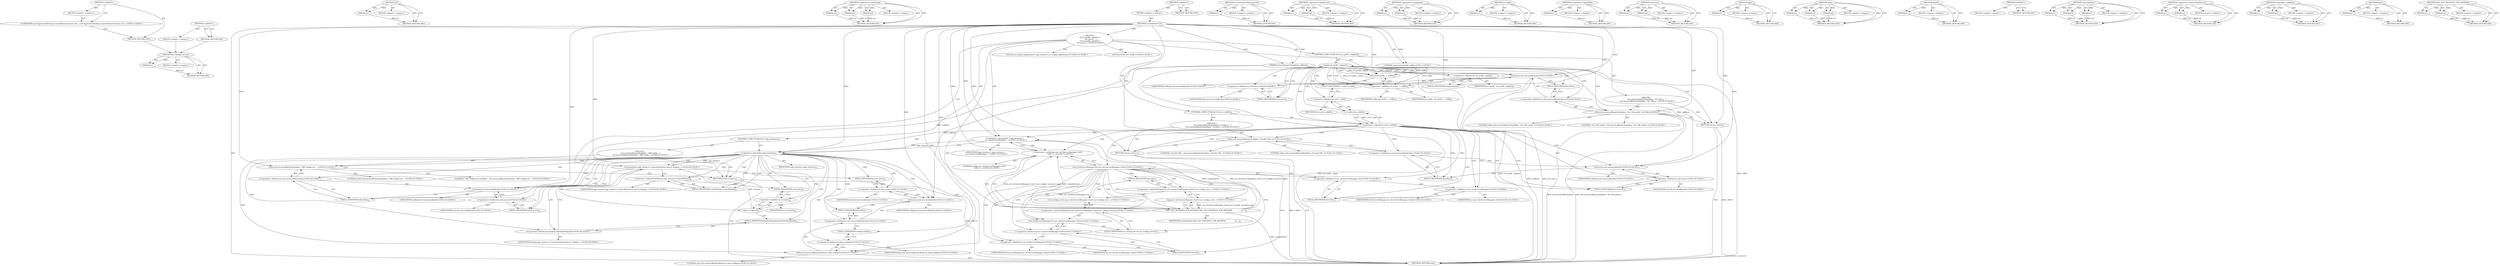 digraph "&lt;global&gt;" {
vulnerable_218 [label=<(METHOD,arc_bridge_service)>];
vulnerable_219 [label=<(PARAM,p1)>];
vulnerable_220 [label=<(BLOCK,&lt;empty&gt;,&lt;empty&gt;)>];
vulnerable_221 [label=<(METHOD_RETURN,ANY)>];
vulnerable_172 [label=<(METHOD,url)>];
vulnerable_173 [label=<(PARAM,p1)>];
vulnerable_174 [label=<(BLOCK,&lt;empty&gt;,&lt;empty&gt;)>];
vulnerable_175 [label=<(METHOD_RETURN,ANY)>];
vulnerable_194 [label=<(METHOD,&lt;operator&gt;.conditional)>];
vulnerable_195 [label=<(PARAM,p1)>];
vulnerable_196 [label=<(PARAM,p2)>];
vulnerable_197 [label=<(PARAM,p3)>];
vulnerable_198 [label=<(BLOCK,&lt;empty&gt;,&lt;empty&gt;)>];
vulnerable_199 [label=<(METHOD_RETURN,ANY)>];
vulnerable_6 [label=<(METHOD,&lt;global&gt;)<SUB>1</SUB>>];
vulnerable_7 [label=<(BLOCK,&lt;empty&gt;,&lt;empty&gt;)<SUB>1</SUB>>];
vulnerable_8 [label=<(METHOD,LaunchHomeUrl)<SUB>1</SUB>>];
vulnerable_9 [label="<(PARAM,const std::string&amp; suffix)<SUB>1</SUB>>"];
vulnerable_10 [label=<(PARAM,LaunchHomeUrlCallback callback)<SUB>2</SUB>>];
vulnerable_11 [label="<(BLOCK,{
   if (url_prefix_.empty()) {
     std::move(...,{
   if (url_prefix_.empty()) {
     std::move(...)<SUB>2</SUB>>"];
vulnerable_12 [label=<(CONTROL_STRUCTURE,IF,if (url_prefix_.empty()))<SUB>3</SUB>>];
vulnerable_13 [label=<(empty,url_prefix_.empty())<SUB>3</SUB>>];
vulnerable_14 [label=<(&lt;operator&gt;.fieldAccess,url_prefix_.empty)<SUB>3</SUB>>];
vulnerable_15 [label=<(IDENTIFIER,url_prefix_,url_prefix_.empty())<SUB>3</SUB>>];
vulnerable_16 [label=<(FIELD_IDENTIFIER,empty,empty)<SUB>3</SUB>>];
vulnerable_17 [label="<(BLOCK,{
     std::move(callback).Run(false, &quot;No URL p...,{
     std::move(callback).Run(false, &quot;No URL p...)<SUB>3</SUB>>"];
vulnerable_18 [label="<(Run,std::move(callback).Run(false, &quot;No URL prefix.&quot;))<SUB>4</SUB>>"];
vulnerable_19 [label="<(&lt;operator&gt;.fieldAccess,std::move(callback).Run)<SUB>4</SUB>>"];
vulnerable_20 [label="<(std.move,std::move(callback))<SUB>4</SUB>>"];
vulnerable_21 [label="<(&lt;operator&gt;.fieldAccess,std::move)<SUB>4</SUB>>"];
vulnerable_22 [label="<(IDENTIFIER,std,std::move(callback))<SUB>4</SUB>>"];
vulnerable_23 [label=<(FIELD_IDENTIFIER,move,move)<SUB>4</SUB>>];
vulnerable_24 [label="<(IDENTIFIER,callback,std::move(callback))<SUB>4</SUB>>"];
vulnerable_25 [label=<(FIELD_IDENTIFIER,Run,Run)<SUB>4</SUB>>];
vulnerable_26 [label="<(LITERAL,false,std::move(callback).Run(false, &quot;No URL prefix.&quot;))<SUB>4</SUB>>"];
vulnerable_27 [label="<(LITERAL,&quot;No URL prefix.&quot;,std::move(callback).Run(false, &quot;No URL prefix.&quot;))<SUB>4</SUB>>"];
vulnerable_28 [label=<(RETURN,return;,return;)<SUB>5</SUB>>];
vulnerable_29 [label="<(LOCAL,GURL url: GURL)<SUB>8</SUB>>"];
vulnerable_30 [label=<(url,url(url_prefix_ + suffix))<SUB>8</SUB>>];
vulnerable_31 [label=<(&lt;operator&gt;.addition,url_prefix_ + suffix)<SUB>8</SUB>>];
vulnerable_32 [label=<(IDENTIFIER,url_prefix_,url_prefix_ + suffix)<SUB>8</SUB>>];
vulnerable_33 [label=<(IDENTIFIER,suffix,url_prefix_ + suffix)<SUB>8</SUB>>];
vulnerable_34 [label=<(CONTROL_STRUCTURE,IF,if (!url.is_valid()))<SUB>9</SUB>>];
vulnerable_35 [label=<(&lt;operator&gt;.logicalNot,!url.is_valid())<SUB>9</SUB>>];
vulnerable_36 [label=<(is_valid,url.is_valid())<SUB>9</SUB>>];
vulnerable_37 [label=<(&lt;operator&gt;.fieldAccess,url.is_valid)<SUB>9</SUB>>];
vulnerable_38 [label=<(IDENTIFIER,url,url.is_valid())<SUB>9</SUB>>];
vulnerable_39 [label=<(FIELD_IDENTIFIER,is_valid,is_valid)<SUB>9</SUB>>];
vulnerable_40 [label="<(BLOCK,{
    std::move(callback).Run(false, &quot;Invalid U...,{
    std::move(callback).Run(false, &quot;Invalid U...)<SUB>9</SUB>>"];
vulnerable_41 [label="<(Run,std::move(callback).Run(false, &quot;Invalid URL.&quot;))<SUB>10</SUB>>"];
vulnerable_42 [label="<(&lt;operator&gt;.fieldAccess,std::move(callback).Run)<SUB>10</SUB>>"];
vulnerable_43 [label="<(std.move,std::move(callback))<SUB>10</SUB>>"];
vulnerable_44 [label="<(&lt;operator&gt;.fieldAccess,std::move)<SUB>10</SUB>>"];
vulnerable_45 [label="<(IDENTIFIER,std,std::move(callback))<SUB>10</SUB>>"];
vulnerable_46 [label=<(FIELD_IDENTIFIER,move,move)<SUB>10</SUB>>];
vulnerable_47 [label="<(IDENTIFIER,callback,std::move(callback))<SUB>10</SUB>>"];
vulnerable_48 [label=<(FIELD_IDENTIFIER,Run,Run)<SUB>10</SUB>>];
vulnerable_49 [label="<(LITERAL,false,std::move(callback).Run(false, &quot;Invalid URL.&quot;))<SUB>10</SUB>>"];
vulnerable_50 [label="<(LITERAL,&quot;Invalid URL.&quot;,std::move(callback).Run(false, &quot;Invalid URL.&quot;))<SUB>10</SUB>>"];
vulnerable_51 [label=<(RETURN,return;,return;)<SUB>11</SUB>>];
vulnerable_52 [label="<(LOCAL,arc.mojom.AppInstance* app_instance: arc.mojom.AppInstance*)<SUB>14</SUB>>"];
vulnerable_53 [label="<(&lt;operator&gt;.assignment,* app_instance =
      arc::ArcServiceManager::...)<SUB>14</SUB>>"];
vulnerable_54 [label="<(IDENTIFIER,app_instance,* app_instance =
      arc::ArcServiceManager::...)<SUB>14</SUB>>"];
vulnerable_55 [label="<(&lt;operator&gt;.conditional,arc::ArcServiceManager::Get()
          ? ARC_G...)<SUB>15</SUB>>"];
vulnerable_56 [label="<(arc.ArcServiceManager.Get,arc::ArcServiceManager::Get())<SUB>15</SUB>>"];
vulnerable_57 [label="<(&lt;operator&gt;.fieldAccess,arc::ArcServiceManager::Get)<SUB>15</SUB>>"];
vulnerable_58 [label="<(&lt;operator&gt;.fieldAccess,arc::ArcServiceManager)<SUB>15</SUB>>"];
vulnerable_59 [label="<(IDENTIFIER,arc,arc::ArcServiceManager::Get())<SUB>15</SUB>>"];
vulnerable_60 [label="<(IDENTIFIER,ArcServiceManager,arc::ArcServiceManager::Get())<SUB>15</SUB>>"];
vulnerable_61 [label=<(FIELD_IDENTIFIER,Get,Get)<SUB>15</SUB>>];
vulnerable_62 [label=<(ARC_GET_INSTANCE_FOR_METHOD,ARC_GET_INSTANCE_FOR_METHOD(
                ar...)<SUB>16</SUB>>];
vulnerable_63 [label="<(app,arc::ArcServiceManager::Get()-&gt;arc_bridge_servi...)<SUB>17</SUB>>"];
vulnerable_64 [label="<(&lt;operator&gt;.indirectFieldAccess,arc::ArcServiceManager::Get()-&gt;arc_bridge_servi...)<SUB>17</SUB>>"];
vulnerable_65 [label="<(arc_bridge_service,arc::ArcServiceManager::Get()-&gt;arc_bridge_servi...)<SUB>17</SUB>>"];
vulnerable_66 [label="<(&lt;operator&gt;.indirectFieldAccess,arc::ArcServiceManager::Get()-&gt;arc_bridge_service)<SUB>17</SUB>>"];
vulnerable_67 [label="<(arc.ArcServiceManager.Get,arc::ArcServiceManager::Get())<SUB>17</SUB>>"];
vulnerable_68 [label="<(&lt;operator&gt;.fieldAccess,arc::ArcServiceManager::Get)<SUB>17</SUB>>"];
vulnerable_69 [label="<(&lt;operator&gt;.fieldAccess,arc::ArcServiceManager)<SUB>17</SUB>>"];
vulnerable_70 [label="<(IDENTIFIER,arc,arc::ArcServiceManager::Get())<SUB>17</SUB>>"];
vulnerable_71 [label="<(IDENTIFIER,ArcServiceManager,arc::ArcServiceManager::Get())<SUB>17</SUB>>"];
vulnerable_72 [label=<(FIELD_IDENTIFIER,Get,Get)<SUB>17</SUB>>];
vulnerable_73 [label=<(FIELD_IDENTIFIER,arc_bridge_service,arc_bridge_service)<SUB>17</SUB>>];
vulnerable_74 [label=<(FIELD_IDENTIFIER,app,app)<SUB>17</SUB>>];
vulnerable_75 [label=<(IDENTIFIER,LaunchIntent,ARC_GET_INSTANCE_FOR_METHOD(
                ar...)<SUB>18</SUB>>];
vulnerable_76 [label="<(LITERAL,nullptr,arc::ArcServiceManager::Get()
          ? ARC_G...)<SUB>19</SUB>>"];
vulnerable_77 [label=<(CONTROL_STRUCTURE,IF,if (!app_instance))<SUB>21</SUB>>];
vulnerable_78 [label=<(&lt;operator&gt;.logicalNot,!app_instance)<SUB>21</SUB>>];
vulnerable_79 [label=<(IDENTIFIER,app_instance,!app_instance)<SUB>21</SUB>>];
vulnerable_80 [label="<(BLOCK,{
    std::move(callback).Run(false, &quot;ARC bridg...,{
    std::move(callback).Run(false, &quot;ARC bridg...)<SUB>21</SUB>>"];
vulnerable_81 [label="<(Run,std::move(callback).Run(false, &quot;ARC bridge not ...)<SUB>22</SUB>>"];
vulnerable_82 [label="<(&lt;operator&gt;.fieldAccess,std::move(callback).Run)<SUB>22</SUB>>"];
vulnerable_83 [label="<(std.move,std::move(callback))<SUB>22</SUB>>"];
vulnerable_84 [label="<(&lt;operator&gt;.fieldAccess,std::move)<SUB>22</SUB>>"];
vulnerable_85 [label="<(IDENTIFIER,std,std::move(callback))<SUB>22</SUB>>"];
vulnerable_86 [label=<(FIELD_IDENTIFIER,move,move)<SUB>22</SUB>>];
vulnerable_87 [label="<(IDENTIFIER,callback,std::move(callback))<SUB>22</SUB>>"];
vulnerable_88 [label=<(FIELD_IDENTIFIER,Run,Run)<SUB>22</SUB>>];
vulnerable_89 [label="<(LITERAL,false,std::move(callback).Run(false, &quot;ARC bridge not ...)<SUB>22</SUB>>"];
vulnerable_90 [label="<(LITERAL,&quot;ARC bridge not available.&quot;,std::move(callback).Run(false, &quot;ARC bridge not ...)<SUB>22</SUB>>"];
vulnerable_91 [label=<(RETURN,return;,return;)<SUB>23</SUB>>];
vulnerable_92 [label="<(LaunchIntent,app_instance-&gt;LaunchIntent(url.spec(), display:...)<SUB>26</SUB>>"];
vulnerable_93 [label=<(&lt;operator&gt;.indirectFieldAccess,app_instance-&gt;LaunchIntent)<SUB>26</SUB>>];
vulnerable_94 [label="<(IDENTIFIER,app_instance,app_instance-&gt;LaunchIntent(url.spec(), display:...)<SUB>26</SUB>>"];
vulnerable_95 [label=<(FIELD_IDENTIFIER,LaunchIntent,LaunchIntent)<SUB>26</SUB>>];
vulnerable_96 [label=<(spec,url.spec())<SUB>26</SUB>>];
vulnerable_97 [label=<(&lt;operator&gt;.fieldAccess,url.spec)<SUB>26</SUB>>];
vulnerable_98 [label=<(IDENTIFIER,url,url.spec())<SUB>26</SUB>>];
vulnerable_99 [label=<(FIELD_IDENTIFIER,spec,spec)<SUB>26</SUB>>];
vulnerable_100 [label="<(&lt;operator&gt;.fieldAccess,display::kDefaultDisplayId)<SUB>26</SUB>>"];
vulnerable_101 [label="<(IDENTIFIER,display,app_instance-&gt;LaunchIntent(url.spec(), display:...)<SUB>26</SUB>>"];
vulnerable_102 [label=<(FIELD_IDENTIFIER,kDefaultDisplayId,kDefaultDisplayId)<SUB>26</SUB>>];
vulnerable_103 [label="<(Run,std::move(callback).Run(true, base::nullopt))<SUB>27</SUB>>"];
vulnerable_104 [label="<(&lt;operator&gt;.fieldAccess,std::move(callback).Run)<SUB>27</SUB>>"];
vulnerable_105 [label="<(std.move,std::move(callback))<SUB>27</SUB>>"];
vulnerable_106 [label="<(&lt;operator&gt;.fieldAccess,std::move)<SUB>27</SUB>>"];
vulnerable_107 [label="<(IDENTIFIER,std,std::move(callback))<SUB>27</SUB>>"];
vulnerable_108 [label=<(FIELD_IDENTIFIER,move,move)<SUB>27</SUB>>];
vulnerable_109 [label="<(IDENTIFIER,callback,std::move(callback))<SUB>27</SUB>>"];
vulnerable_110 [label=<(FIELD_IDENTIFIER,Run,Run)<SUB>27</SUB>>];
vulnerable_111 [label="<(LITERAL,true,std::move(callback).Run(true, base::nullopt))<SUB>27</SUB>>"];
vulnerable_112 [label="<(&lt;operator&gt;.fieldAccess,base::nullopt)<SUB>27</SUB>>"];
vulnerable_113 [label="<(IDENTIFIER,base,std::move(callback).Run(true, base::nullopt))<SUB>27</SUB>>"];
vulnerable_114 [label=<(FIELD_IDENTIFIER,nullopt,nullopt)<SUB>27</SUB>>];
vulnerable_115 [label=<(METHOD_RETURN,void)<SUB>1</SUB>>];
vulnerable_117 [label=<(METHOD_RETURN,ANY)<SUB>1</SUB>>];
vulnerable_200 [label=<(METHOD,arc.ArcServiceManager.Get)>];
vulnerable_201 [label=<(PARAM,p1)>];
vulnerable_202 [label=<(BLOCK,&lt;empty&gt;,&lt;empty&gt;)>];
vulnerable_203 [label=<(METHOD_RETURN,ANY)>];
vulnerable_156 [label=<(METHOD,&lt;operator&gt;.fieldAccess)>];
vulnerable_157 [label=<(PARAM,p1)>];
vulnerable_158 [label=<(PARAM,p2)>];
vulnerable_159 [label=<(BLOCK,&lt;empty&gt;,&lt;empty&gt;)>];
vulnerable_160 [label=<(METHOD_RETURN,ANY)>];
vulnerable_189 [label=<(METHOD,&lt;operator&gt;.assignment)>];
vulnerable_190 [label=<(PARAM,p1)>];
vulnerable_191 [label=<(PARAM,p2)>];
vulnerable_192 [label=<(BLOCK,&lt;empty&gt;,&lt;empty&gt;)>];
vulnerable_193 [label=<(METHOD_RETURN,ANY)>];
vulnerable_185 [label=<(METHOD,is_valid)>];
vulnerable_186 [label=<(PARAM,p1)>];
vulnerable_187 [label=<(BLOCK,&lt;empty&gt;,&lt;empty&gt;)>];
vulnerable_188 [label=<(METHOD_RETURN,ANY)>];
vulnerable_181 [label=<(METHOD,&lt;operator&gt;.logicalNot)>];
vulnerable_182 [label=<(PARAM,p1)>];
vulnerable_183 [label=<(BLOCK,&lt;empty&gt;,&lt;empty&gt;)>];
vulnerable_184 [label=<(METHOD_RETURN,ANY)>];
vulnerable_167 [label=<(METHOD,std.move)>];
vulnerable_168 [label=<(PARAM,p1)>];
vulnerable_169 [label=<(PARAM,p2)>];
vulnerable_170 [label=<(BLOCK,&lt;empty&gt;,&lt;empty&gt;)>];
vulnerable_171 [label=<(METHOD_RETURN,ANY)>];
vulnerable_209 [label=<(METHOD,app)>];
vulnerable_210 [label=<(PARAM,p1)>];
vulnerable_211 [label=<(BLOCK,&lt;empty&gt;,&lt;empty&gt;)>];
vulnerable_212 [label=<(METHOD_RETURN,ANY)>];
vulnerable_161 [label=<(METHOD,Run)>];
vulnerable_162 [label=<(PARAM,p1)>];
vulnerable_163 [label=<(PARAM,p2)>];
vulnerable_164 [label=<(PARAM,p3)>];
vulnerable_165 [label=<(BLOCK,&lt;empty&gt;,&lt;empty&gt;)>];
vulnerable_166 [label=<(METHOD_RETURN,ANY)>];
vulnerable_152 [label=<(METHOD,empty)>];
vulnerable_153 [label=<(PARAM,p1)>];
vulnerable_154 [label=<(BLOCK,&lt;empty&gt;,&lt;empty&gt;)>];
vulnerable_155 [label=<(METHOD_RETURN,ANY)>];
vulnerable_146 [label=<(METHOD,&lt;global&gt;)<SUB>1</SUB>>];
vulnerable_147 [label=<(BLOCK,&lt;empty&gt;,&lt;empty&gt;)>];
vulnerable_148 [label=<(METHOD_RETURN,ANY)>];
vulnerable_222 [label=<(METHOD,LaunchIntent)>];
vulnerable_223 [label=<(PARAM,p1)>];
vulnerable_224 [label=<(PARAM,p2)>];
vulnerable_225 [label=<(PARAM,p3)>];
vulnerable_226 [label=<(BLOCK,&lt;empty&gt;,&lt;empty&gt;)>];
vulnerable_227 [label=<(METHOD_RETURN,ANY)>];
vulnerable_213 [label=<(METHOD,&lt;operator&gt;.indirectFieldAccess)>];
vulnerable_214 [label=<(PARAM,p1)>];
vulnerable_215 [label=<(PARAM,p2)>];
vulnerable_216 [label=<(BLOCK,&lt;empty&gt;,&lt;empty&gt;)>];
vulnerable_217 [label=<(METHOD_RETURN,ANY)>];
vulnerable_176 [label=<(METHOD,&lt;operator&gt;.addition)>];
vulnerable_177 [label=<(PARAM,p1)>];
vulnerable_178 [label=<(PARAM,p2)>];
vulnerable_179 [label=<(BLOCK,&lt;empty&gt;,&lt;empty&gt;)>];
vulnerable_180 [label=<(METHOD_RETURN,ANY)>];
vulnerable_228 [label=<(METHOD,spec)>];
vulnerable_229 [label=<(PARAM,p1)>];
vulnerable_230 [label=<(BLOCK,&lt;empty&gt;,&lt;empty&gt;)>];
vulnerable_231 [label=<(METHOD_RETURN,ANY)>];
vulnerable_204 [label=<(METHOD,ARC_GET_INSTANCE_FOR_METHOD)>];
vulnerable_205 [label=<(PARAM,p1)>];
vulnerable_206 [label=<(PARAM,p2)>];
vulnerable_207 [label=<(BLOCK,&lt;empty&gt;,&lt;empty&gt;)>];
vulnerable_208 [label=<(METHOD_RETURN,ANY)>];
fixed_6 [label=<(METHOD,&lt;global&gt;)<SUB>1</SUB>>];
fixed_7 [label=<(BLOCK,&lt;empty&gt;,&lt;empty&gt;)<SUB>1</SUB>>];
fixed_8 [label="<(UNKNOWN,void AppControllerImpl::LaunchHomeUrl(const std...,void AppControllerImpl::LaunchHomeUrl(const std...)<SUB>1</SUB>>"];
fixed_9 [label=<(METHOD_RETURN,ANY)<SUB>1</SUB>>];
fixed_14 [label=<(METHOD,&lt;global&gt;)<SUB>1</SUB>>];
fixed_15 [label=<(BLOCK,&lt;empty&gt;,&lt;empty&gt;)>];
fixed_16 [label=<(METHOD_RETURN,ANY)>];
vulnerable_218 -> vulnerable_219  [key=0, label="AST: "];
vulnerable_218 -> vulnerable_219  [key=1, label="DDG: "];
vulnerable_218 -> vulnerable_220  [key=0, label="AST: "];
vulnerable_218 -> vulnerable_221  [key=0, label="AST: "];
vulnerable_218 -> vulnerable_221  [key=1, label="CFG: "];
vulnerable_219 -> vulnerable_221  [key=0, label="DDG: p1"];
vulnerable_172 -> vulnerable_173  [key=0, label="AST: "];
vulnerable_172 -> vulnerable_173  [key=1, label="DDG: "];
vulnerable_172 -> vulnerable_174  [key=0, label="AST: "];
vulnerable_172 -> vulnerable_175  [key=0, label="AST: "];
vulnerable_172 -> vulnerable_175  [key=1, label="CFG: "];
vulnerable_173 -> vulnerable_175  [key=0, label="DDG: p1"];
vulnerable_194 -> vulnerable_195  [key=0, label="AST: "];
vulnerable_194 -> vulnerable_195  [key=1, label="DDG: "];
vulnerable_194 -> vulnerable_198  [key=0, label="AST: "];
vulnerable_194 -> vulnerable_196  [key=0, label="AST: "];
vulnerable_194 -> vulnerable_196  [key=1, label="DDG: "];
vulnerable_194 -> vulnerable_199  [key=0, label="AST: "];
vulnerable_194 -> vulnerable_199  [key=1, label="CFG: "];
vulnerable_194 -> vulnerable_197  [key=0, label="AST: "];
vulnerable_194 -> vulnerable_197  [key=1, label="DDG: "];
vulnerable_195 -> vulnerable_199  [key=0, label="DDG: p1"];
vulnerable_196 -> vulnerable_199  [key=0, label="DDG: p2"];
vulnerable_197 -> vulnerable_199  [key=0, label="DDG: p3"];
vulnerable_6 -> vulnerable_7  [key=0, label="AST: "];
vulnerable_6 -> vulnerable_117  [key=0, label="AST: "];
vulnerable_6 -> vulnerable_117  [key=1, label="CFG: "];
vulnerable_7 -> vulnerable_8  [key=0, label="AST: "];
vulnerable_8 -> vulnerable_9  [key=0, label="AST: "];
vulnerable_8 -> vulnerable_9  [key=1, label="DDG: "];
vulnerable_8 -> vulnerable_10  [key=0, label="AST: "];
vulnerable_8 -> vulnerable_10  [key=1, label="DDG: "];
vulnerable_8 -> vulnerable_11  [key=0, label="AST: "];
vulnerable_8 -> vulnerable_115  [key=0, label="AST: "];
vulnerable_8 -> vulnerable_16  [key=0, label="CFG: "];
vulnerable_8 -> vulnerable_53  [key=0, label="DDG: "];
vulnerable_8 -> vulnerable_30  [key=0, label="DDG: "];
vulnerable_8 -> vulnerable_103  [key=0, label="DDG: "];
vulnerable_8 -> vulnerable_28  [key=0, label="DDG: "];
vulnerable_8 -> vulnerable_31  [key=0, label="DDG: "];
vulnerable_8 -> vulnerable_51  [key=0, label="DDG: "];
vulnerable_8 -> vulnerable_55  [key=0, label="DDG: "];
vulnerable_8 -> vulnerable_78  [key=0, label="DDG: "];
vulnerable_8 -> vulnerable_91  [key=0, label="DDG: "];
vulnerable_8 -> vulnerable_18  [key=0, label="DDG: "];
vulnerable_8 -> vulnerable_41  [key=0, label="DDG: "];
vulnerable_8 -> vulnerable_62  [key=0, label="DDG: "];
vulnerable_8 -> vulnerable_81  [key=0, label="DDG: "];
vulnerable_8 -> vulnerable_105  [key=0, label="DDG: "];
vulnerable_8 -> vulnerable_20  [key=0, label="DDG: "];
vulnerable_8 -> vulnerable_43  [key=0, label="DDG: "];
vulnerable_8 -> vulnerable_83  [key=0, label="DDG: "];
vulnerable_9 -> vulnerable_115  [key=0, label="DDG: suffix"];
vulnerable_9 -> vulnerable_30  [key=0, label="DDG: suffix"];
vulnerable_9 -> vulnerable_31  [key=0, label="DDG: suffix"];
vulnerable_10 -> vulnerable_105  [key=0, label="DDG: callback"];
vulnerable_10 -> vulnerable_20  [key=0, label="DDG: callback"];
vulnerable_10 -> vulnerable_43  [key=0, label="DDG: callback"];
vulnerable_10 -> vulnerable_83  [key=0, label="DDG: callback"];
vulnerable_11 -> vulnerable_12  [key=0, label="AST: "];
vulnerable_11 -> vulnerable_29  [key=0, label="AST: "];
vulnerable_11 -> vulnerable_30  [key=0, label="AST: "];
vulnerable_11 -> vulnerable_34  [key=0, label="AST: "];
vulnerable_11 -> vulnerable_52  [key=0, label="AST: "];
vulnerable_11 -> vulnerable_53  [key=0, label="AST: "];
vulnerable_11 -> vulnerable_77  [key=0, label="AST: "];
vulnerable_11 -> vulnerable_92  [key=0, label="AST: "];
vulnerable_11 -> vulnerable_103  [key=0, label="AST: "];
vulnerable_12 -> vulnerable_13  [key=0, label="AST: "];
vulnerable_12 -> vulnerable_17  [key=0, label="AST: "];
vulnerable_13 -> vulnerable_14  [key=0, label="AST: "];
vulnerable_13 -> vulnerable_23  [key=0, label="CFG: "];
vulnerable_13 -> vulnerable_23  [key=1, label="CDG: "];
vulnerable_13 -> vulnerable_31  [key=0, label="CFG: "];
vulnerable_13 -> vulnerable_31  [key=1, label="DDG: url_prefix_.empty"];
vulnerable_13 -> vulnerable_31  [key=2, label="CDG: "];
vulnerable_13 -> vulnerable_115  [key=0, label="DDG: url_prefix_.empty"];
vulnerable_13 -> vulnerable_115  [key=1, label="DDG: url_prefix_.empty()"];
vulnerable_13 -> vulnerable_30  [key=0, label="DDG: url_prefix_.empty"];
vulnerable_13 -> vulnerable_30  [key=1, label="CDG: "];
vulnerable_13 -> vulnerable_21  [key=0, label="CDG: "];
vulnerable_13 -> vulnerable_19  [key=0, label="CDG: "];
vulnerable_13 -> vulnerable_28  [key=0, label="CDG: "];
vulnerable_13 -> vulnerable_37  [key=0, label="CDG: "];
vulnerable_13 -> vulnerable_20  [key=0, label="CDG: "];
vulnerable_13 -> vulnerable_25  [key=0, label="CDG: "];
vulnerable_13 -> vulnerable_18  [key=0, label="CDG: "];
vulnerable_13 -> vulnerable_35  [key=0, label="CDG: "];
vulnerable_13 -> vulnerable_36  [key=0, label="CDG: "];
vulnerable_13 -> vulnerable_39  [key=0, label="CDG: "];
vulnerable_14 -> vulnerable_15  [key=0, label="AST: "];
vulnerable_14 -> vulnerable_16  [key=0, label="AST: "];
vulnerable_14 -> vulnerable_13  [key=0, label="CFG: "];
vulnerable_16 -> vulnerable_14  [key=0, label="CFG: "];
vulnerable_17 -> vulnerable_18  [key=0, label="AST: "];
vulnerable_17 -> vulnerable_28  [key=0, label="AST: "];
vulnerable_18 -> vulnerable_19  [key=0, label="AST: "];
vulnerable_18 -> vulnerable_26  [key=0, label="AST: "];
vulnerable_18 -> vulnerable_27  [key=0, label="AST: "];
vulnerable_18 -> vulnerable_28  [key=0, label="CFG: "];
vulnerable_18 -> vulnerable_115  [key=0, label="DDG: std::move(callback).Run"];
vulnerable_18 -> vulnerable_115  [key=1, label="DDG: std::move(callback).Run(false, &quot;No URL prefix.&quot;)"];
vulnerable_19 -> vulnerable_20  [key=0, label="AST: "];
vulnerable_19 -> vulnerable_25  [key=0, label="AST: "];
vulnerable_19 -> vulnerable_18  [key=0, label="CFG: "];
vulnerable_20 -> vulnerable_21  [key=0, label="AST: "];
vulnerable_20 -> vulnerable_24  [key=0, label="AST: "];
vulnerable_20 -> vulnerable_25  [key=0, label="CFG: "];
vulnerable_20 -> vulnerable_115  [key=0, label="DDG: std::move"];
vulnerable_20 -> vulnerable_115  [key=1, label="DDG: callback"];
vulnerable_21 -> vulnerable_22  [key=0, label="AST: "];
vulnerable_21 -> vulnerable_23  [key=0, label="AST: "];
vulnerable_21 -> vulnerable_20  [key=0, label="CFG: "];
vulnerable_23 -> vulnerable_21  [key=0, label="CFG: "];
vulnerable_25 -> vulnerable_19  [key=0, label="CFG: "];
vulnerable_28 -> vulnerable_115  [key=0, label="CFG: "];
vulnerable_28 -> vulnerable_115  [key=1, label="DDG: &lt;RET&gt;"];
vulnerable_30 -> vulnerable_31  [key=0, label="AST: "];
vulnerable_30 -> vulnerable_39  [key=0, label="CFG: "];
vulnerable_31 -> vulnerable_32  [key=0, label="AST: "];
vulnerable_31 -> vulnerable_33  [key=0, label="AST: "];
vulnerable_31 -> vulnerable_30  [key=0, label="CFG: "];
vulnerable_34 -> vulnerable_35  [key=0, label="AST: "];
vulnerable_34 -> vulnerable_40  [key=0, label="AST: "];
vulnerable_35 -> vulnerable_36  [key=0, label="AST: "];
vulnerable_35 -> vulnerable_46  [key=0, label="CFG: "];
vulnerable_35 -> vulnerable_46  [key=1, label="CDG: "];
vulnerable_35 -> vulnerable_58  [key=0, label="CFG: "];
vulnerable_35 -> vulnerable_58  [key=1, label="CDG: "];
vulnerable_35 -> vulnerable_48  [key=0, label="CDG: "];
vulnerable_35 -> vulnerable_42  [key=0, label="CDG: "];
vulnerable_35 -> vulnerable_51  [key=0, label="CDG: "];
vulnerable_35 -> vulnerable_57  [key=0, label="CDG: "];
vulnerable_35 -> vulnerable_56  [key=0, label="CDG: "];
vulnerable_35 -> vulnerable_44  [key=0, label="CDG: "];
vulnerable_35 -> vulnerable_43  [key=0, label="CDG: "];
vulnerable_35 -> vulnerable_61  [key=0, label="CDG: "];
vulnerable_35 -> vulnerable_53  [key=0, label="CDG: "];
vulnerable_35 -> vulnerable_41  [key=0, label="CDG: "];
vulnerable_35 -> vulnerable_55  [key=0, label="CDG: "];
vulnerable_35 -> vulnerable_78  [key=0, label="CDG: "];
vulnerable_36 -> vulnerable_37  [key=0, label="AST: "];
vulnerable_36 -> vulnerable_35  [key=0, label="CFG: "];
vulnerable_36 -> vulnerable_35  [key=1, label="DDG: url.is_valid"];
vulnerable_37 -> vulnerable_38  [key=0, label="AST: "];
vulnerable_37 -> vulnerable_39  [key=0, label="AST: "];
vulnerable_37 -> vulnerable_36  [key=0, label="CFG: "];
vulnerable_39 -> vulnerable_37  [key=0, label="CFG: "];
vulnerable_40 -> vulnerable_41  [key=0, label="AST: "];
vulnerable_40 -> vulnerable_51  [key=0, label="AST: "];
vulnerable_41 -> vulnerable_42  [key=0, label="AST: "];
vulnerable_41 -> vulnerable_49  [key=0, label="AST: "];
vulnerable_41 -> vulnerable_50  [key=0, label="AST: "];
vulnerable_41 -> vulnerable_51  [key=0, label="CFG: "];
vulnerable_42 -> vulnerable_43  [key=0, label="AST: "];
vulnerable_42 -> vulnerable_48  [key=0, label="AST: "];
vulnerable_42 -> vulnerable_41  [key=0, label="CFG: "];
vulnerable_43 -> vulnerable_44  [key=0, label="AST: "];
vulnerable_43 -> vulnerable_47  [key=0, label="AST: "];
vulnerable_43 -> vulnerable_48  [key=0, label="CFG: "];
vulnerable_44 -> vulnerable_45  [key=0, label="AST: "];
vulnerable_44 -> vulnerable_46  [key=0, label="AST: "];
vulnerable_44 -> vulnerable_43  [key=0, label="CFG: "];
vulnerable_46 -> vulnerable_44  [key=0, label="CFG: "];
vulnerable_48 -> vulnerable_42  [key=0, label="CFG: "];
vulnerable_51 -> vulnerable_115  [key=0, label="CFG: "];
vulnerable_51 -> vulnerable_115  [key=1, label="DDG: &lt;RET&gt;"];
vulnerable_53 -> vulnerable_54  [key=0, label="AST: "];
vulnerable_53 -> vulnerable_55  [key=0, label="AST: "];
vulnerable_53 -> vulnerable_78  [key=0, label="CFG: "];
vulnerable_53 -> vulnerable_78  [key=1, label="DDG: app_instance"];
vulnerable_55 -> vulnerable_56  [key=0, label="AST: "];
vulnerable_55 -> vulnerable_62  [key=0, label="AST: "];
vulnerable_55 -> vulnerable_76  [key=0, label="AST: "];
vulnerable_55 -> vulnerable_53  [key=0, label="CFG: "];
vulnerable_56 -> vulnerable_57  [key=0, label="AST: "];
vulnerable_56 -> vulnerable_69  [key=0, label="CFG: "];
vulnerable_56 -> vulnerable_69  [key=1, label="CDG: "];
vulnerable_56 -> vulnerable_55  [key=0, label="CFG: "];
vulnerable_56 -> vulnerable_67  [key=0, label="DDG: arc::ArcServiceManager::Get"];
vulnerable_56 -> vulnerable_67  [key=1, label="CDG: "];
vulnerable_56 -> vulnerable_68  [key=0, label="CDG: "];
vulnerable_56 -> vulnerable_73  [key=0, label="CDG: "];
vulnerable_56 -> vulnerable_64  [key=0, label="CDG: "];
vulnerable_56 -> vulnerable_66  [key=0, label="CDG: "];
vulnerable_56 -> vulnerable_72  [key=0, label="CDG: "];
vulnerable_56 -> vulnerable_74  [key=0, label="CDG: "];
vulnerable_56 -> vulnerable_65  [key=0, label="CDG: "];
vulnerable_56 -> vulnerable_63  [key=0, label="CDG: "];
vulnerable_56 -> vulnerable_62  [key=0, label="CDG: "];
vulnerable_57 -> vulnerable_58  [key=0, label="AST: "];
vulnerable_57 -> vulnerable_61  [key=0, label="AST: "];
vulnerable_57 -> vulnerable_56  [key=0, label="CFG: "];
vulnerable_58 -> vulnerable_59  [key=0, label="AST: "];
vulnerable_58 -> vulnerable_60  [key=0, label="AST: "];
vulnerable_58 -> vulnerable_61  [key=0, label="CFG: "];
vulnerable_61 -> vulnerable_57  [key=0, label="CFG: "];
vulnerable_62 -> vulnerable_63  [key=0, label="AST: "];
vulnerable_62 -> vulnerable_75  [key=0, label="AST: "];
vulnerable_62 -> vulnerable_55  [key=0, label="CFG: "];
vulnerable_62 -> vulnerable_55  [key=1, label="DDG: arc::ArcServiceManager::Get()-&gt;arc_bridge_service()-&gt;app()"];
vulnerable_62 -> vulnerable_55  [key=2, label="DDG: LaunchIntent"];
vulnerable_62 -> vulnerable_115  [key=0, label="DDG: LaunchIntent"];
vulnerable_62 -> vulnerable_53  [key=0, label="DDG: arc::ArcServiceManager::Get()-&gt;arc_bridge_service()-&gt;app()"];
vulnerable_62 -> vulnerable_53  [key=1, label="DDG: LaunchIntent"];
vulnerable_63 -> vulnerable_64  [key=0, label="AST: "];
vulnerable_63 -> vulnerable_62  [key=0, label="CFG: "];
vulnerable_63 -> vulnerable_62  [key=1, label="DDG: arc::ArcServiceManager::Get()-&gt;arc_bridge_service()-&gt;app"];
vulnerable_64 -> vulnerable_65  [key=0, label="AST: "];
vulnerable_64 -> vulnerable_74  [key=0, label="AST: "];
vulnerable_64 -> vulnerable_63  [key=0, label="CFG: "];
vulnerable_65 -> vulnerable_66  [key=0, label="AST: "];
vulnerable_65 -> vulnerable_74  [key=0, label="CFG: "];
vulnerable_66 -> vulnerable_67  [key=0, label="AST: "];
vulnerable_66 -> vulnerable_73  [key=0, label="AST: "];
vulnerable_66 -> vulnerable_65  [key=0, label="CFG: "];
vulnerable_67 -> vulnerable_68  [key=0, label="AST: "];
vulnerable_67 -> vulnerable_73  [key=0, label="CFG: "];
vulnerable_68 -> vulnerable_69  [key=0, label="AST: "];
vulnerable_68 -> vulnerable_72  [key=0, label="AST: "];
vulnerable_68 -> vulnerable_67  [key=0, label="CFG: "];
vulnerable_69 -> vulnerable_70  [key=0, label="AST: "];
vulnerable_69 -> vulnerable_71  [key=0, label="AST: "];
vulnerable_69 -> vulnerable_72  [key=0, label="CFG: "];
vulnerable_72 -> vulnerable_68  [key=0, label="CFG: "];
vulnerable_73 -> vulnerable_66  [key=0, label="CFG: "];
vulnerable_74 -> vulnerable_64  [key=0, label="CFG: "];
vulnerable_77 -> vulnerable_78  [key=0, label="AST: "];
vulnerable_77 -> vulnerable_80  [key=0, label="AST: "];
vulnerable_78 -> vulnerable_79  [key=0, label="AST: "];
vulnerable_78 -> vulnerable_86  [key=0, label="CFG: "];
vulnerable_78 -> vulnerable_86  [key=1, label="CDG: "];
vulnerable_78 -> vulnerable_95  [key=0, label="CFG: "];
vulnerable_78 -> vulnerable_95  [key=1, label="CDG: "];
vulnerable_78 -> vulnerable_92  [key=0, label="DDG: app_instance"];
vulnerable_78 -> vulnerable_92  [key=1, label="CDG: "];
vulnerable_78 -> vulnerable_96  [key=0, label="CDG: "];
vulnerable_78 -> vulnerable_99  [key=0, label="CDG: "];
vulnerable_78 -> vulnerable_81  [key=0, label="CDG: "];
vulnerable_78 -> vulnerable_84  [key=0, label="CDG: "];
vulnerable_78 -> vulnerable_102  [key=0, label="CDG: "];
vulnerable_78 -> vulnerable_114  [key=0, label="CDG: "];
vulnerable_78 -> vulnerable_103  [key=0, label="CDG: "];
vulnerable_78 -> vulnerable_104  [key=0, label="CDG: "];
vulnerable_78 -> vulnerable_106  [key=0, label="CDG: "];
vulnerable_78 -> vulnerable_97  [key=0, label="CDG: "];
vulnerable_78 -> vulnerable_91  [key=0, label="CDG: "];
vulnerable_78 -> vulnerable_112  [key=0, label="CDG: "];
vulnerable_78 -> vulnerable_82  [key=0, label="CDG: "];
vulnerable_78 -> vulnerable_93  [key=0, label="CDG: "];
vulnerable_78 -> vulnerable_83  [key=0, label="CDG: "];
vulnerable_78 -> vulnerable_105  [key=0, label="CDG: "];
vulnerable_78 -> vulnerable_100  [key=0, label="CDG: "];
vulnerable_78 -> vulnerable_88  [key=0, label="CDG: "];
vulnerable_78 -> vulnerable_110  [key=0, label="CDG: "];
vulnerable_78 -> vulnerable_108  [key=0, label="CDG: "];
vulnerable_80 -> vulnerable_81  [key=0, label="AST: "];
vulnerable_80 -> vulnerable_91  [key=0, label="AST: "];
vulnerable_81 -> vulnerable_82  [key=0, label="AST: "];
vulnerable_81 -> vulnerable_89  [key=0, label="AST: "];
vulnerable_81 -> vulnerable_90  [key=0, label="AST: "];
vulnerable_81 -> vulnerable_91  [key=0, label="CFG: "];
vulnerable_82 -> vulnerable_83  [key=0, label="AST: "];
vulnerable_82 -> vulnerable_88  [key=0, label="AST: "];
vulnerable_82 -> vulnerable_81  [key=0, label="CFG: "];
vulnerable_83 -> vulnerable_84  [key=0, label="AST: "];
vulnerable_83 -> vulnerable_87  [key=0, label="AST: "];
vulnerable_83 -> vulnerable_88  [key=0, label="CFG: "];
vulnerable_84 -> vulnerable_85  [key=0, label="AST: "];
vulnerable_84 -> vulnerable_86  [key=0, label="AST: "];
vulnerable_84 -> vulnerable_83  [key=0, label="CFG: "];
vulnerable_86 -> vulnerable_84  [key=0, label="CFG: "];
vulnerable_88 -> vulnerable_82  [key=0, label="CFG: "];
vulnerable_91 -> vulnerable_115  [key=0, label="CFG: "];
vulnerable_91 -> vulnerable_115  [key=1, label="DDG: &lt;RET&gt;"];
vulnerable_92 -> vulnerable_93  [key=0, label="AST: "];
vulnerable_92 -> vulnerable_96  [key=0, label="AST: "];
vulnerable_92 -> vulnerable_100  [key=0, label="AST: "];
vulnerable_92 -> vulnerable_108  [key=0, label="CFG: "];
vulnerable_93 -> vulnerable_94  [key=0, label="AST: "];
vulnerable_93 -> vulnerable_95  [key=0, label="AST: "];
vulnerable_93 -> vulnerable_99  [key=0, label="CFG: "];
vulnerable_95 -> vulnerable_93  [key=0, label="CFG: "];
vulnerable_96 -> vulnerable_97  [key=0, label="AST: "];
vulnerable_96 -> vulnerable_102  [key=0, label="CFG: "];
vulnerable_96 -> vulnerable_92  [key=0, label="DDG: url.spec"];
vulnerable_97 -> vulnerable_98  [key=0, label="AST: "];
vulnerable_97 -> vulnerable_99  [key=0, label="AST: "];
vulnerable_97 -> vulnerable_96  [key=0, label="CFG: "];
vulnerable_99 -> vulnerable_97  [key=0, label="CFG: "];
vulnerable_100 -> vulnerable_101  [key=0, label="AST: "];
vulnerable_100 -> vulnerable_102  [key=0, label="AST: "];
vulnerable_100 -> vulnerable_92  [key=0, label="CFG: "];
vulnerable_102 -> vulnerable_100  [key=0, label="CFG: "];
vulnerable_103 -> vulnerable_104  [key=0, label="AST: "];
vulnerable_103 -> vulnerable_111  [key=0, label="AST: "];
vulnerable_103 -> vulnerable_112  [key=0, label="AST: "];
vulnerable_103 -> vulnerable_115  [key=0, label="CFG: "];
vulnerable_104 -> vulnerable_105  [key=0, label="AST: "];
vulnerable_104 -> vulnerable_110  [key=0, label="AST: "];
vulnerable_104 -> vulnerable_114  [key=0, label="CFG: "];
vulnerable_105 -> vulnerable_106  [key=0, label="AST: "];
vulnerable_105 -> vulnerable_109  [key=0, label="AST: "];
vulnerable_105 -> vulnerable_110  [key=0, label="CFG: "];
vulnerable_106 -> vulnerable_107  [key=0, label="AST: "];
vulnerable_106 -> vulnerable_108  [key=0, label="AST: "];
vulnerable_106 -> vulnerable_105  [key=0, label="CFG: "];
vulnerable_108 -> vulnerable_106  [key=0, label="CFG: "];
vulnerable_110 -> vulnerable_104  [key=0, label="CFG: "];
vulnerable_112 -> vulnerable_113  [key=0, label="AST: "];
vulnerable_112 -> vulnerable_114  [key=0, label="AST: "];
vulnerable_112 -> vulnerable_103  [key=0, label="CFG: "];
vulnerable_114 -> vulnerable_112  [key=0, label="CFG: "];
vulnerable_200 -> vulnerable_201  [key=0, label="AST: "];
vulnerable_200 -> vulnerable_201  [key=1, label="DDG: "];
vulnerable_200 -> vulnerable_202  [key=0, label="AST: "];
vulnerable_200 -> vulnerable_203  [key=0, label="AST: "];
vulnerable_200 -> vulnerable_203  [key=1, label="CFG: "];
vulnerable_201 -> vulnerable_203  [key=0, label="DDG: p1"];
vulnerable_156 -> vulnerable_157  [key=0, label="AST: "];
vulnerable_156 -> vulnerable_157  [key=1, label="DDG: "];
vulnerable_156 -> vulnerable_159  [key=0, label="AST: "];
vulnerable_156 -> vulnerable_158  [key=0, label="AST: "];
vulnerable_156 -> vulnerable_158  [key=1, label="DDG: "];
vulnerable_156 -> vulnerable_160  [key=0, label="AST: "];
vulnerable_156 -> vulnerable_160  [key=1, label="CFG: "];
vulnerable_157 -> vulnerable_160  [key=0, label="DDG: p1"];
vulnerable_158 -> vulnerable_160  [key=0, label="DDG: p2"];
vulnerable_189 -> vulnerable_190  [key=0, label="AST: "];
vulnerable_189 -> vulnerable_190  [key=1, label="DDG: "];
vulnerable_189 -> vulnerable_192  [key=0, label="AST: "];
vulnerable_189 -> vulnerable_191  [key=0, label="AST: "];
vulnerable_189 -> vulnerable_191  [key=1, label="DDG: "];
vulnerable_189 -> vulnerable_193  [key=0, label="AST: "];
vulnerable_189 -> vulnerable_193  [key=1, label="CFG: "];
vulnerable_190 -> vulnerable_193  [key=0, label="DDG: p1"];
vulnerable_191 -> vulnerable_193  [key=0, label="DDG: p2"];
vulnerable_185 -> vulnerable_186  [key=0, label="AST: "];
vulnerable_185 -> vulnerable_186  [key=1, label="DDG: "];
vulnerable_185 -> vulnerable_187  [key=0, label="AST: "];
vulnerable_185 -> vulnerable_188  [key=0, label="AST: "];
vulnerable_185 -> vulnerable_188  [key=1, label="CFG: "];
vulnerable_186 -> vulnerable_188  [key=0, label="DDG: p1"];
vulnerable_181 -> vulnerable_182  [key=0, label="AST: "];
vulnerable_181 -> vulnerable_182  [key=1, label="DDG: "];
vulnerable_181 -> vulnerable_183  [key=0, label="AST: "];
vulnerable_181 -> vulnerable_184  [key=0, label="AST: "];
vulnerable_181 -> vulnerable_184  [key=1, label="CFG: "];
vulnerable_182 -> vulnerable_184  [key=0, label="DDG: p1"];
vulnerable_167 -> vulnerable_168  [key=0, label="AST: "];
vulnerable_167 -> vulnerable_168  [key=1, label="DDG: "];
vulnerable_167 -> vulnerable_170  [key=0, label="AST: "];
vulnerable_167 -> vulnerable_169  [key=0, label="AST: "];
vulnerable_167 -> vulnerable_169  [key=1, label="DDG: "];
vulnerable_167 -> vulnerable_171  [key=0, label="AST: "];
vulnerable_167 -> vulnerable_171  [key=1, label="CFG: "];
vulnerable_168 -> vulnerable_171  [key=0, label="DDG: p1"];
vulnerable_169 -> vulnerable_171  [key=0, label="DDG: p2"];
vulnerable_209 -> vulnerable_210  [key=0, label="AST: "];
vulnerable_209 -> vulnerable_210  [key=1, label="DDG: "];
vulnerable_209 -> vulnerable_211  [key=0, label="AST: "];
vulnerable_209 -> vulnerable_212  [key=0, label="AST: "];
vulnerable_209 -> vulnerable_212  [key=1, label="CFG: "];
vulnerable_210 -> vulnerable_212  [key=0, label="DDG: p1"];
vulnerable_161 -> vulnerable_162  [key=0, label="AST: "];
vulnerable_161 -> vulnerable_162  [key=1, label="DDG: "];
vulnerable_161 -> vulnerable_165  [key=0, label="AST: "];
vulnerable_161 -> vulnerable_163  [key=0, label="AST: "];
vulnerable_161 -> vulnerable_163  [key=1, label="DDG: "];
vulnerable_161 -> vulnerable_166  [key=0, label="AST: "];
vulnerable_161 -> vulnerable_166  [key=1, label="CFG: "];
vulnerable_161 -> vulnerable_164  [key=0, label="AST: "];
vulnerable_161 -> vulnerable_164  [key=1, label="DDG: "];
vulnerable_162 -> vulnerable_166  [key=0, label="DDG: p1"];
vulnerable_163 -> vulnerable_166  [key=0, label="DDG: p2"];
vulnerable_164 -> vulnerable_166  [key=0, label="DDG: p3"];
vulnerable_152 -> vulnerable_153  [key=0, label="AST: "];
vulnerable_152 -> vulnerable_153  [key=1, label="DDG: "];
vulnerable_152 -> vulnerable_154  [key=0, label="AST: "];
vulnerable_152 -> vulnerable_155  [key=0, label="AST: "];
vulnerable_152 -> vulnerable_155  [key=1, label="CFG: "];
vulnerable_153 -> vulnerable_155  [key=0, label="DDG: p1"];
vulnerable_146 -> vulnerable_147  [key=0, label="AST: "];
vulnerable_146 -> vulnerable_148  [key=0, label="AST: "];
vulnerable_146 -> vulnerable_148  [key=1, label="CFG: "];
vulnerable_222 -> vulnerable_223  [key=0, label="AST: "];
vulnerable_222 -> vulnerable_223  [key=1, label="DDG: "];
vulnerable_222 -> vulnerable_226  [key=0, label="AST: "];
vulnerable_222 -> vulnerable_224  [key=0, label="AST: "];
vulnerable_222 -> vulnerable_224  [key=1, label="DDG: "];
vulnerable_222 -> vulnerable_227  [key=0, label="AST: "];
vulnerable_222 -> vulnerable_227  [key=1, label="CFG: "];
vulnerable_222 -> vulnerable_225  [key=0, label="AST: "];
vulnerable_222 -> vulnerable_225  [key=1, label="DDG: "];
vulnerable_223 -> vulnerable_227  [key=0, label="DDG: p1"];
vulnerable_224 -> vulnerable_227  [key=0, label="DDG: p2"];
vulnerable_225 -> vulnerable_227  [key=0, label="DDG: p3"];
vulnerable_213 -> vulnerable_214  [key=0, label="AST: "];
vulnerable_213 -> vulnerable_214  [key=1, label="DDG: "];
vulnerable_213 -> vulnerable_216  [key=0, label="AST: "];
vulnerable_213 -> vulnerable_215  [key=0, label="AST: "];
vulnerable_213 -> vulnerable_215  [key=1, label="DDG: "];
vulnerable_213 -> vulnerable_217  [key=0, label="AST: "];
vulnerable_213 -> vulnerable_217  [key=1, label="CFG: "];
vulnerable_214 -> vulnerable_217  [key=0, label="DDG: p1"];
vulnerable_215 -> vulnerable_217  [key=0, label="DDG: p2"];
vulnerable_176 -> vulnerable_177  [key=0, label="AST: "];
vulnerable_176 -> vulnerable_177  [key=1, label="DDG: "];
vulnerable_176 -> vulnerable_179  [key=0, label="AST: "];
vulnerable_176 -> vulnerable_178  [key=0, label="AST: "];
vulnerable_176 -> vulnerable_178  [key=1, label="DDG: "];
vulnerable_176 -> vulnerable_180  [key=0, label="AST: "];
vulnerable_176 -> vulnerable_180  [key=1, label="CFG: "];
vulnerable_177 -> vulnerable_180  [key=0, label="DDG: p1"];
vulnerable_178 -> vulnerable_180  [key=0, label="DDG: p2"];
vulnerable_228 -> vulnerable_229  [key=0, label="AST: "];
vulnerable_228 -> vulnerable_229  [key=1, label="DDG: "];
vulnerable_228 -> vulnerable_230  [key=0, label="AST: "];
vulnerable_228 -> vulnerable_231  [key=0, label="AST: "];
vulnerable_228 -> vulnerable_231  [key=1, label="CFG: "];
vulnerable_229 -> vulnerable_231  [key=0, label="DDG: p1"];
vulnerable_204 -> vulnerable_205  [key=0, label="AST: "];
vulnerable_204 -> vulnerable_205  [key=1, label="DDG: "];
vulnerable_204 -> vulnerable_207  [key=0, label="AST: "];
vulnerable_204 -> vulnerable_206  [key=0, label="AST: "];
vulnerable_204 -> vulnerable_206  [key=1, label="DDG: "];
vulnerable_204 -> vulnerable_208  [key=0, label="AST: "];
vulnerable_204 -> vulnerable_208  [key=1, label="CFG: "];
vulnerable_205 -> vulnerable_208  [key=0, label="DDG: p1"];
vulnerable_206 -> vulnerable_208  [key=0, label="DDG: p2"];
fixed_6 -> fixed_7  [key=0, label="AST: "];
fixed_6 -> fixed_9  [key=0, label="AST: "];
fixed_6 -> fixed_8  [key=0, label="CFG: "];
fixed_7 -> fixed_8  [key=0, label="AST: "];
fixed_8 -> fixed_9  [key=0, label="CFG: "];
fixed_9 -> vulnerable_218  [key=0];
fixed_14 -> fixed_15  [key=0, label="AST: "];
fixed_14 -> fixed_16  [key=0, label="AST: "];
fixed_14 -> fixed_16  [key=1, label="CFG: "];
fixed_15 -> vulnerable_218  [key=0];
fixed_16 -> vulnerable_218  [key=0];
}
